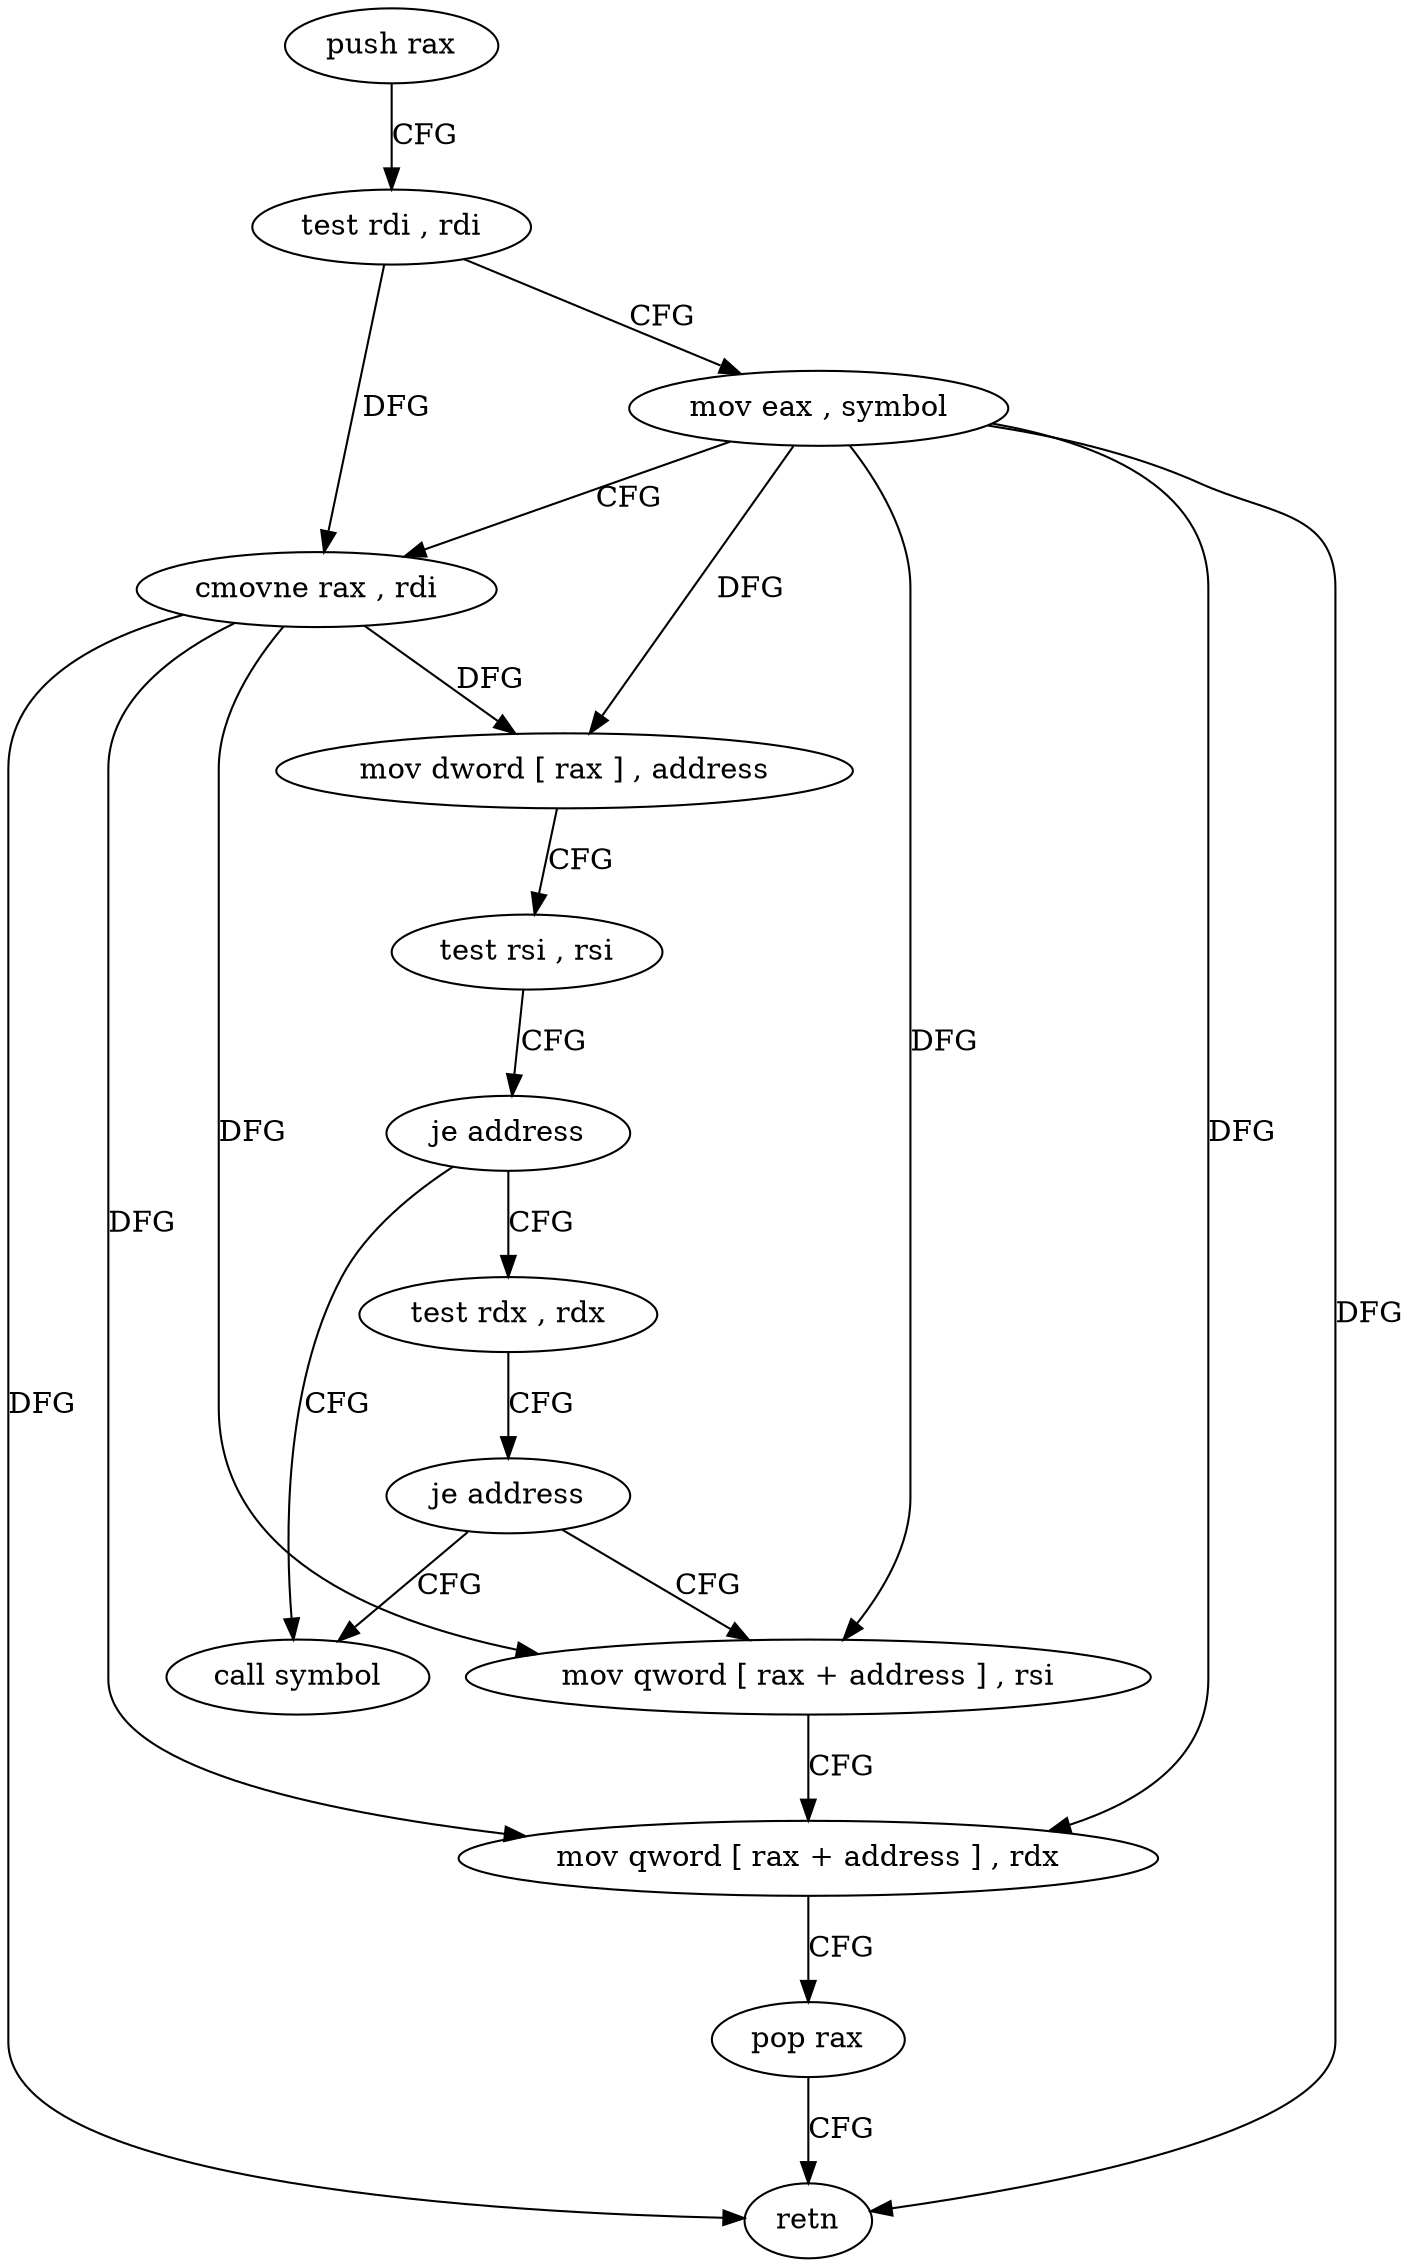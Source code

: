 digraph "func" {
"4206416" [label = "push rax" ]
"4206417" [label = "test rdi , rdi" ]
"4206420" [label = "mov eax , symbol" ]
"4206425" [label = "cmovne rax , rdi" ]
"4206429" [label = "mov dword [ rax ] , address" ]
"4206435" [label = "test rsi , rsi" ]
"4206438" [label = "je address" ]
"4206455" [label = "call symbol" ]
"4206440" [label = "test rdx , rdx" ]
"4206443" [label = "je address" ]
"4206445" [label = "mov qword [ rax + address ] , rsi" ]
"4206449" [label = "mov qword [ rax + address ] , rdx" ]
"4206453" [label = "pop rax" ]
"4206454" [label = "retn" ]
"4206416" -> "4206417" [ label = "CFG" ]
"4206417" -> "4206420" [ label = "CFG" ]
"4206417" -> "4206425" [ label = "DFG" ]
"4206420" -> "4206425" [ label = "CFG" ]
"4206420" -> "4206429" [ label = "DFG" ]
"4206420" -> "4206445" [ label = "DFG" ]
"4206420" -> "4206449" [ label = "DFG" ]
"4206420" -> "4206454" [ label = "DFG" ]
"4206425" -> "4206429" [ label = "DFG" ]
"4206425" -> "4206445" [ label = "DFG" ]
"4206425" -> "4206449" [ label = "DFG" ]
"4206425" -> "4206454" [ label = "DFG" ]
"4206429" -> "4206435" [ label = "CFG" ]
"4206435" -> "4206438" [ label = "CFG" ]
"4206438" -> "4206455" [ label = "CFG" ]
"4206438" -> "4206440" [ label = "CFG" ]
"4206440" -> "4206443" [ label = "CFG" ]
"4206443" -> "4206455" [ label = "CFG" ]
"4206443" -> "4206445" [ label = "CFG" ]
"4206445" -> "4206449" [ label = "CFG" ]
"4206449" -> "4206453" [ label = "CFG" ]
"4206453" -> "4206454" [ label = "CFG" ]
}
